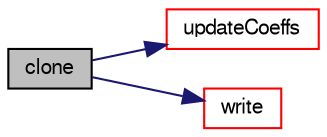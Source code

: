 digraph "clone"
{
  bgcolor="transparent";
  edge [fontname="FreeSans",fontsize="10",labelfontname="FreeSans",labelfontsize="10"];
  node [fontname="FreeSans",fontsize="10",shape=record];
  rankdir="LR";
  Node20 [label="clone",height=0.2,width=0.4,color="black", fillcolor="grey75", style="filled", fontcolor="black"];
  Node20 -> Node21 [color="midnightblue",fontsize="10",style="solid",fontname="FreeSans"];
  Node21 [label="updateCoeffs",height=0.2,width=0.4,color="red",URL="$a22110.html#a7e24eafac629d3733181cd942d4c902f",tooltip="Update the coefficients associated with the patch field. "];
  Node20 -> Node26 [color="midnightblue",fontsize="10",style="solid",fontname="FreeSans"];
  Node26 [label="write",height=0.2,width=0.4,color="red",URL="$a22110.html#a293fdfec8bdfbd5c3913ab4c9f3454ff",tooltip="Write. "];
}
